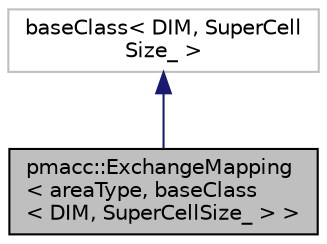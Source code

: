 digraph "pmacc::ExchangeMapping&lt; areaType, baseClass&lt; DIM, SuperCellSize_ &gt; &gt;"
{
 // LATEX_PDF_SIZE
  edge [fontname="Helvetica",fontsize="10",labelfontname="Helvetica",labelfontsize="10"];
  node [fontname="Helvetica",fontsize="10",shape=record];
  Node1 [label="pmacc::ExchangeMapping\l\< areaType, baseClass\l\< DIM, SuperCellSize_ \> \>",height=0.2,width=0.4,color="black", fillcolor="grey75", style="filled", fontcolor="black",tooltip="Allows mapping thread/block indices to a specific region in a DataSpace defined by a valid ExchangeTy..."];
  Node2 -> Node1 [dir="back",color="midnightblue",fontsize="10",style="solid",fontname="Helvetica"];
  Node2 [label="baseClass\< DIM, SuperCell\lSize_ \>",height=0.2,width=0.4,color="grey75", fillcolor="white", style="filled",tooltip=" "];
}

